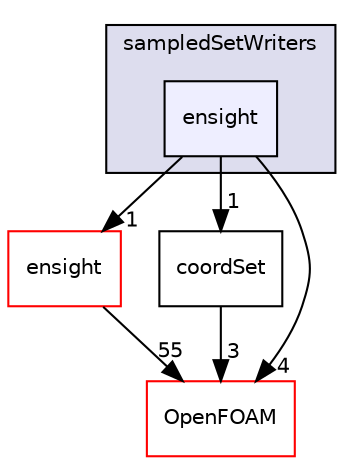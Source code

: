 digraph "src/fileFormats/sampledSetWriters/ensight" {
  bgcolor=transparent;
  compound=true
  node [ fontsize="10", fontname="Helvetica"];
  edge [ labelfontsize="10", labelfontname="Helvetica"];
  subgraph clusterdir_276074facfd9ea15c0477839cf5f076d {
    graph [ bgcolor="#ddddee", pencolor="black", label="sampledSetWriters" fontname="Helvetica", fontsize="10", URL="dir_276074facfd9ea15c0477839cf5f076d.html"]
  dir_fa3b3e7fb90b3d412f120e23dee107c7 [shape=box, label="ensight", style="filled", fillcolor="#eeeeff", pencolor="black", URL="dir_fa3b3e7fb90b3d412f120e23dee107c7.html"];
  }
  dir_96586e5e3382cdca7ec33a231393ed79 [shape=box label="ensight" color="red" URL="dir_96586e5e3382cdca7ec33a231393ed79.html"];
  dir_388c909ee48a1d04b28f5bcb790268a1 [shape=box label="coordSet" URL="dir_388c909ee48a1d04b28f5bcb790268a1.html"];
  dir_c5473ff19b20e6ec4dfe5c310b3778a8 [shape=box label="OpenFOAM" color="red" URL="dir_c5473ff19b20e6ec4dfe5c310b3778a8.html"];
  dir_96586e5e3382cdca7ec33a231393ed79->dir_c5473ff19b20e6ec4dfe5c310b3778a8 [headlabel="55", labeldistance=1.5 headhref="dir_000685_002151.html"];
  dir_388c909ee48a1d04b28f5bcb790268a1->dir_c5473ff19b20e6ec4dfe5c310b3778a8 [headlabel="3", labeldistance=1.5 headhref="dir_000684_002151.html"];
  dir_fa3b3e7fb90b3d412f120e23dee107c7->dir_96586e5e3382cdca7ec33a231393ed79 [headlabel="1", labeldistance=1.5 headhref="dir_000696_000685.html"];
  dir_fa3b3e7fb90b3d412f120e23dee107c7->dir_388c909ee48a1d04b28f5bcb790268a1 [headlabel="1", labeldistance=1.5 headhref="dir_000696_000684.html"];
  dir_fa3b3e7fb90b3d412f120e23dee107c7->dir_c5473ff19b20e6ec4dfe5c310b3778a8 [headlabel="4", labeldistance=1.5 headhref="dir_000696_002151.html"];
}
